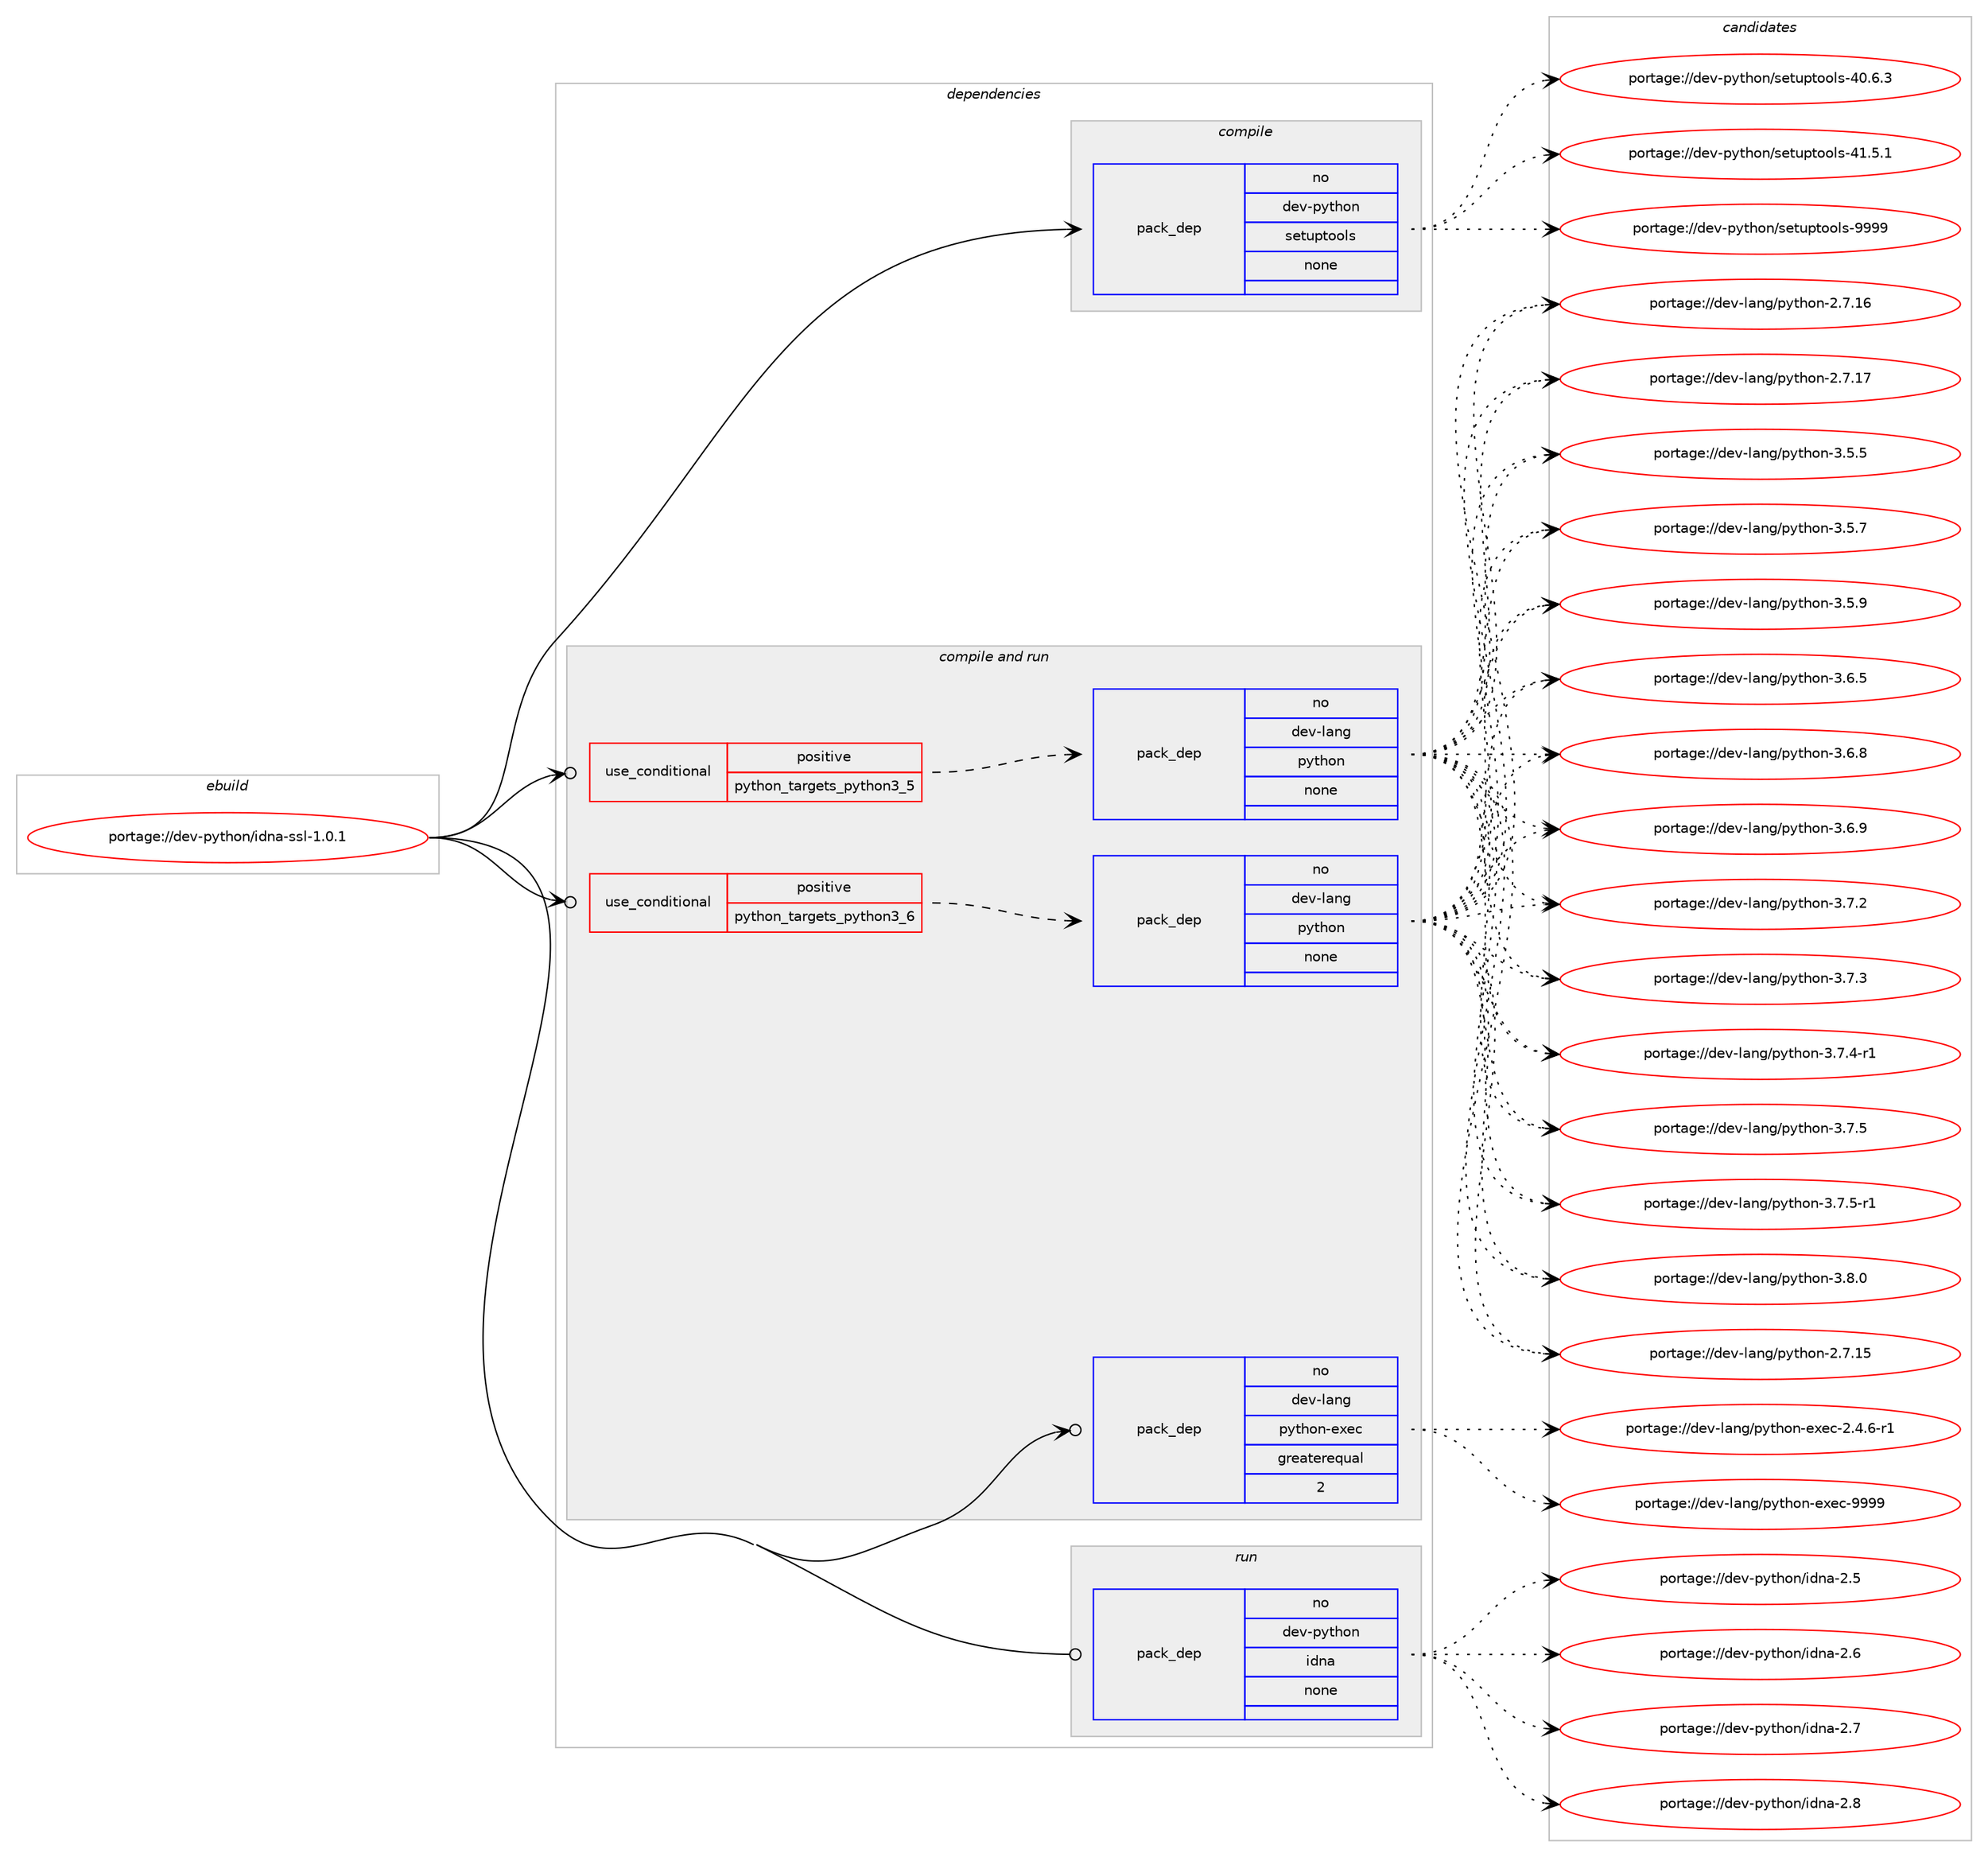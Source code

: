 digraph prolog {

# *************
# Graph options
# *************

newrank=true;
concentrate=true;
compound=true;
graph [rankdir=LR,fontname=Helvetica,fontsize=10,ranksep=1.5];#, ranksep=2.5, nodesep=0.2];
edge  [arrowhead=vee];
node  [fontname=Helvetica,fontsize=10];

# **********
# The ebuild
# **********

subgraph cluster_leftcol {
color=gray;
rank=same;
label=<<i>ebuild</i>>;
id [label="portage://dev-python/idna-ssl-1.0.1", color=red, width=4, href="../dev-python/idna-ssl-1.0.1.svg"];
}

# ****************
# The dependencies
# ****************

subgraph cluster_midcol {
color=gray;
label=<<i>dependencies</i>>;
subgraph cluster_compile {
fillcolor="#eeeeee";
style=filled;
label=<<i>compile</i>>;
subgraph pack110658 {
dependency143983 [label=<<TABLE BORDER="0" CELLBORDER="1" CELLSPACING="0" CELLPADDING="4" WIDTH="220"><TR><TD ROWSPAN="6" CELLPADDING="30">pack_dep</TD></TR><TR><TD WIDTH="110">no</TD></TR><TR><TD>dev-python</TD></TR><TR><TD>setuptools</TD></TR><TR><TD>none</TD></TR><TR><TD></TD></TR></TABLE>>, shape=none, color=blue];
}
id:e -> dependency143983:w [weight=20,style="solid",arrowhead="vee"];
}
subgraph cluster_compileandrun {
fillcolor="#eeeeee";
style=filled;
label=<<i>compile and run</i>>;
subgraph cond30003 {
dependency143984 [label=<<TABLE BORDER="0" CELLBORDER="1" CELLSPACING="0" CELLPADDING="4"><TR><TD ROWSPAN="3" CELLPADDING="10">use_conditional</TD></TR><TR><TD>positive</TD></TR><TR><TD>python_targets_python3_5</TD></TR></TABLE>>, shape=none, color=red];
subgraph pack110659 {
dependency143985 [label=<<TABLE BORDER="0" CELLBORDER="1" CELLSPACING="0" CELLPADDING="4" WIDTH="220"><TR><TD ROWSPAN="6" CELLPADDING="30">pack_dep</TD></TR><TR><TD WIDTH="110">no</TD></TR><TR><TD>dev-lang</TD></TR><TR><TD>python</TD></TR><TR><TD>none</TD></TR><TR><TD></TD></TR></TABLE>>, shape=none, color=blue];
}
dependency143984:e -> dependency143985:w [weight=20,style="dashed",arrowhead="vee"];
}
id:e -> dependency143984:w [weight=20,style="solid",arrowhead="odotvee"];
subgraph cond30004 {
dependency143986 [label=<<TABLE BORDER="0" CELLBORDER="1" CELLSPACING="0" CELLPADDING="4"><TR><TD ROWSPAN="3" CELLPADDING="10">use_conditional</TD></TR><TR><TD>positive</TD></TR><TR><TD>python_targets_python3_6</TD></TR></TABLE>>, shape=none, color=red];
subgraph pack110660 {
dependency143987 [label=<<TABLE BORDER="0" CELLBORDER="1" CELLSPACING="0" CELLPADDING="4" WIDTH="220"><TR><TD ROWSPAN="6" CELLPADDING="30">pack_dep</TD></TR><TR><TD WIDTH="110">no</TD></TR><TR><TD>dev-lang</TD></TR><TR><TD>python</TD></TR><TR><TD>none</TD></TR><TR><TD></TD></TR></TABLE>>, shape=none, color=blue];
}
dependency143986:e -> dependency143987:w [weight=20,style="dashed",arrowhead="vee"];
}
id:e -> dependency143986:w [weight=20,style="solid",arrowhead="odotvee"];
subgraph pack110661 {
dependency143988 [label=<<TABLE BORDER="0" CELLBORDER="1" CELLSPACING="0" CELLPADDING="4" WIDTH="220"><TR><TD ROWSPAN="6" CELLPADDING="30">pack_dep</TD></TR><TR><TD WIDTH="110">no</TD></TR><TR><TD>dev-lang</TD></TR><TR><TD>python-exec</TD></TR><TR><TD>greaterequal</TD></TR><TR><TD>2</TD></TR></TABLE>>, shape=none, color=blue];
}
id:e -> dependency143988:w [weight=20,style="solid",arrowhead="odotvee"];
}
subgraph cluster_run {
fillcolor="#eeeeee";
style=filled;
label=<<i>run</i>>;
subgraph pack110662 {
dependency143989 [label=<<TABLE BORDER="0" CELLBORDER="1" CELLSPACING="0" CELLPADDING="4" WIDTH="220"><TR><TD ROWSPAN="6" CELLPADDING="30">pack_dep</TD></TR><TR><TD WIDTH="110">no</TD></TR><TR><TD>dev-python</TD></TR><TR><TD>idna</TD></TR><TR><TD>none</TD></TR><TR><TD></TD></TR></TABLE>>, shape=none, color=blue];
}
id:e -> dependency143989:w [weight=20,style="solid",arrowhead="odot"];
}
}

# **************
# The candidates
# **************

subgraph cluster_choices {
rank=same;
color=gray;
label=<<i>candidates</i>>;

subgraph choice110658 {
color=black;
nodesep=1;
choiceportage100101118451121211161041111104711510111611711211611111110811545524846544651 [label="portage://dev-python/setuptools-40.6.3", color=red, width=4,href="../dev-python/setuptools-40.6.3.svg"];
choiceportage100101118451121211161041111104711510111611711211611111110811545524946534649 [label="portage://dev-python/setuptools-41.5.1", color=red, width=4,href="../dev-python/setuptools-41.5.1.svg"];
choiceportage10010111845112121116104111110471151011161171121161111111081154557575757 [label="portage://dev-python/setuptools-9999", color=red, width=4,href="../dev-python/setuptools-9999.svg"];
dependency143983:e -> choiceportage100101118451121211161041111104711510111611711211611111110811545524846544651:w [style=dotted,weight="100"];
dependency143983:e -> choiceportage100101118451121211161041111104711510111611711211611111110811545524946534649:w [style=dotted,weight="100"];
dependency143983:e -> choiceportage10010111845112121116104111110471151011161171121161111111081154557575757:w [style=dotted,weight="100"];
}
subgraph choice110659 {
color=black;
nodesep=1;
choiceportage10010111845108971101034711212111610411111045504655464953 [label="portage://dev-lang/python-2.7.15", color=red, width=4,href="../dev-lang/python-2.7.15.svg"];
choiceportage10010111845108971101034711212111610411111045504655464954 [label="portage://dev-lang/python-2.7.16", color=red, width=4,href="../dev-lang/python-2.7.16.svg"];
choiceportage10010111845108971101034711212111610411111045504655464955 [label="portage://dev-lang/python-2.7.17", color=red, width=4,href="../dev-lang/python-2.7.17.svg"];
choiceportage100101118451089711010347112121116104111110455146534653 [label="portage://dev-lang/python-3.5.5", color=red, width=4,href="../dev-lang/python-3.5.5.svg"];
choiceportage100101118451089711010347112121116104111110455146534655 [label="portage://dev-lang/python-3.5.7", color=red, width=4,href="../dev-lang/python-3.5.7.svg"];
choiceportage100101118451089711010347112121116104111110455146534657 [label="portage://dev-lang/python-3.5.9", color=red, width=4,href="../dev-lang/python-3.5.9.svg"];
choiceportage100101118451089711010347112121116104111110455146544653 [label="portage://dev-lang/python-3.6.5", color=red, width=4,href="../dev-lang/python-3.6.5.svg"];
choiceportage100101118451089711010347112121116104111110455146544656 [label="portage://dev-lang/python-3.6.8", color=red, width=4,href="../dev-lang/python-3.6.8.svg"];
choiceportage100101118451089711010347112121116104111110455146544657 [label="portage://dev-lang/python-3.6.9", color=red, width=4,href="../dev-lang/python-3.6.9.svg"];
choiceportage100101118451089711010347112121116104111110455146554650 [label="portage://dev-lang/python-3.7.2", color=red, width=4,href="../dev-lang/python-3.7.2.svg"];
choiceportage100101118451089711010347112121116104111110455146554651 [label="portage://dev-lang/python-3.7.3", color=red, width=4,href="../dev-lang/python-3.7.3.svg"];
choiceportage1001011184510897110103471121211161041111104551465546524511449 [label="portage://dev-lang/python-3.7.4-r1", color=red, width=4,href="../dev-lang/python-3.7.4-r1.svg"];
choiceportage100101118451089711010347112121116104111110455146554653 [label="portage://dev-lang/python-3.7.5", color=red, width=4,href="../dev-lang/python-3.7.5.svg"];
choiceportage1001011184510897110103471121211161041111104551465546534511449 [label="portage://dev-lang/python-3.7.5-r1", color=red, width=4,href="../dev-lang/python-3.7.5-r1.svg"];
choiceportage100101118451089711010347112121116104111110455146564648 [label="portage://dev-lang/python-3.8.0", color=red, width=4,href="../dev-lang/python-3.8.0.svg"];
dependency143985:e -> choiceportage10010111845108971101034711212111610411111045504655464953:w [style=dotted,weight="100"];
dependency143985:e -> choiceportage10010111845108971101034711212111610411111045504655464954:w [style=dotted,weight="100"];
dependency143985:e -> choiceportage10010111845108971101034711212111610411111045504655464955:w [style=dotted,weight="100"];
dependency143985:e -> choiceportage100101118451089711010347112121116104111110455146534653:w [style=dotted,weight="100"];
dependency143985:e -> choiceportage100101118451089711010347112121116104111110455146534655:w [style=dotted,weight="100"];
dependency143985:e -> choiceportage100101118451089711010347112121116104111110455146534657:w [style=dotted,weight="100"];
dependency143985:e -> choiceportage100101118451089711010347112121116104111110455146544653:w [style=dotted,weight="100"];
dependency143985:e -> choiceportage100101118451089711010347112121116104111110455146544656:w [style=dotted,weight="100"];
dependency143985:e -> choiceportage100101118451089711010347112121116104111110455146544657:w [style=dotted,weight="100"];
dependency143985:e -> choiceportage100101118451089711010347112121116104111110455146554650:w [style=dotted,weight="100"];
dependency143985:e -> choiceportage100101118451089711010347112121116104111110455146554651:w [style=dotted,weight="100"];
dependency143985:e -> choiceportage1001011184510897110103471121211161041111104551465546524511449:w [style=dotted,weight="100"];
dependency143985:e -> choiceportage100101118451089711010347112121116104111110455146554653:w [style=dotted,weight="100"];
dependency143985:e -> choiceportage1001011184510897110103471121211161041111104551465546534511449:w [style=dotted,weight="100"];
dependency143985:e -> choiceportage100101118451089711010347112121116104111110455146564648:w [style=dotted,weight="100"];
}
subgraph choice110660 {
color=black;
nodesep=1;
choiceportage10010111845108971101034711212111610411111045504655464953 [label="portage://dev-lang/python-2.7.15", color=red, width=4,href="../dev-lang/python-2.7.15.svg"];
choiceportage10010111845108971101034711212111610411111045504655464954 [label="portage://dev-lang/python-2.7.16", color=red, width=4,href="../dev-lang/python-2.7.16.svg"];
choiceportage10010111845108971101034711212111610411111045504655464955 [label="portage://dev-lang/python-2.7.17", color=red, width=4,href="../dev-lang/python-2.7.17.svg"];
choiceportage100101118451089711010347112121116104111110455146534653 [label="portage://dev-lang/python-3.5.5", color=red, width=4,href="../dev-lang/python-3.5.5.svg"];
choiceportage100101118451089711010347112121116104111110455146534655 [label="portage://dev-lang/python-3.5.7", color=red, width=4,href="../dev-lang/python-3.5.7.svg"];
choiceportage100101118451089711010347112121116104111110455146534657 [label="portage://dev-lang/python-3.5.9", color=red, width=4,href="../dev-lang/python-3.5.9.svg"];
choiceportage100101118451089711010347112121116104111110455146544653 [label="portage://dev-lang/python-3.6.5", color=red, width=4,href="../dev-lang/python-3.6.5.svg"];
choiceportage100101118451089711010347112121116104111110455146544656 [label="portage://dev-lang/python-3.6.8", color=red, width=4,href="../dev-lang/python-3.6.8.svg"];
choiceportage100101118451089711010347112121116104111110455146544657 [label="portage://dev-lang/python-3.6.9", color=red, width=4,href="../dev-lang/python-3.6.9.svg"];
choiceportage100101118451089711010347112121116104111110455146554650 [label="portage://dev-lang/python-3.7.2", color=red, width=4,href="../dev-lang/python-3.7.2.svg"];
choiceportage100101118451089711010347112121116104111110455146554651 [label="portage://dev-lang/python-3.7.3", color=red, width=4,href="../dev-lang/python-3.7.3.svg"];
choiceportage1001011184510897110103471121211161041111104551465546524511449 [label="portage://dev-lang/python-3.7.4-r1", color=red, width=4,href="../dev-lang/python-3.7.4-r1.svg"];
choiceportage100101118451089711010347112121116104111110455146554653 [label="portage://dev-lang/python-3.7.5", color=red, width=4,href="../dev-lang/python-3.7.5.svg"];
choiceportage1001011184510897110103471121211161041111104551465546534511449 [label="portage://dev-lang/python-3.7.5-r1", color=red, width=4,href="../dev-lang/python-3.7.5-r1.svg"];
choiceportage100101118451089711010347112121116104111110455146564648 [label="portage://dev-lang/python-3.8.0", color=red, width=4,href="../dev-lang/python-3.8.0.svg"];
dependency143987:e -> choiceportage10010111845108971101034711212111610411111045504655464953:w [style=dotted,weight="100"];
dependency143987:e -> choiceportage10010111845108971101034711212111610411111045504655464954:w [style=dotted,weight="100"];
dependency143987:e -> choiceportage10010111845108971101034711212111610411111045504655464955:w [style=dotted,weight="100"];
dependency143987:e -> choiceportage100101118451089711010347112121116104111110455146534653:w [style=dotted,weight="100"];
dependency143987:e -> choiceportage100101118451089711010347112121116104111110455146534655:w [style=dotted,weight="100"];
dependency143987:e -> choiceportage100101118451089711010347112121116104111110455146534657:w [style=dotted,weight="100"];
dependency143987:e -> choiceportage100101118451089711010347112121116104111110455146544653:w [style=dotted,weight="100"];
dependency143987:e -> choiceportage100101118451089711010347112121116104111110455146544656:w [style=dotted,weight="100"];
dependency143987:e -> choiceportage100101118451089711010347112121116104111110455146544657:w [style=dotted,weight="100"];
dependency143987:e -> choiceportage100101118451089711010347112121116104111110455146554650:w [style=dotted,weight="100"];
dependency143987:e -> choiceportage100101118451089711010347112121116104111110455146554651:w [style=dotted,weight="100"];
dependency143987:e -> choiceportage1001011184510897110103471121211161041111104551465546524511449:w [style=dotted,weight="100"];
dependency143987:e -> choiceportage100101118451089711010347112121116104111110455146554653:w [style=dotted,weight="100"];
dependency143987:e -> choiceportage1001011184510897110103471121211161041111104551465546534511449:w [style=dotted,weight="100"];
dependency143987:e -> choiceportage100101118451089711010347112121116104111110455146564648:w [style=dotted,weight="100"];
}
subgraph choice110661 {
color=black;
nodesep=1;
choiceportage10010111845108971101034711212111610411111045101120101994550465246544511449 [label="portage://dev-lang/python-exec-2.4.6-r1", color=red, width=4,href="../dev-lang/python-exec-2.4.6-r1.svg"];
choiceportage10010111845108971101034711212111610411111045101120101994557575757 [label="portage://dev-lang/python-exec-9999", color=red, width=4,href="../dev-lang/python-exec-9999.svg"];
dependency143988:e -> choiceportage10010111845108971101034711212111610411111045101120101994550465246544511449:w [style=dotted,weight="100"];
dependency143988:e -> choiceportage10010111845108971101034711212111610411111045101120101994557575757:w [style=dotted,weight="100"];
}
subgraph choice110662 {
color=black;
nodesep=1;
choiceportage10010111845112121116104111110471051001109745504653 [label="portage://dev-python/idna-2.5", color=red, width=4,href="../dev-python/idna-2.5.svg"];
choiceportage10010111845112121116104111110471051001109745504654 [label="portage://dev-python/idna-2.6", color=red, width=4,href="../dev-python/idna-2.6.svg"];
choiceportage10010111845112121116104111110471051001109745504655 [label="portage://dev-python/idna-2.7", color=red, width=4,href="../dev-python/idna-2.7.svg"];
choiceportage10010111845112121116104111110471051001109745504656 [label="portage://dev-python/idna-2.8", color=red, width=4,href="../dev-python/idna-2.8.svg"];
dependency143989:e -> choiceportage10010111845112121116104111110471051001109745504653:w [style=dotted,weight="100"];
dependency143989:e -> choiceportage10010111845112121116104111110471051001109745504654:w [style=dotted,weight="100"];
dependency143989:e -> choiceportage10010111845112121116104111110471051001109745504655:w [style=dotted,weight="100"];
dependency143989:e -> choiceportage10010111845112121116104111110471051001109745504656:w [style=dotted,weight="100"];
}
}

}
